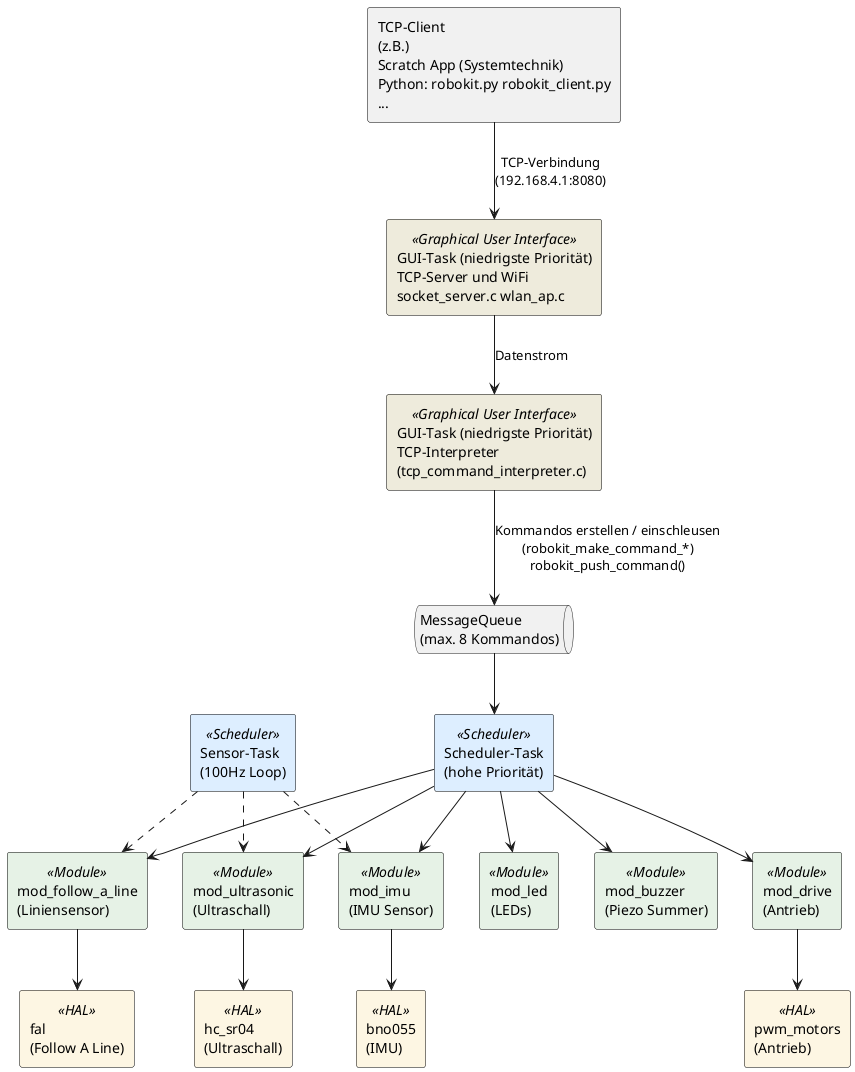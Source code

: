 @startuml
skinparam rectangle {
  BackgroundColor<<Graphical User Interface>> #EEEBDC
  BackgroundColor<<Scheduler>> #DDEEFF
  BackgroundColor<<Module>> #E6F2E6
  BackgroundColor<<HAL>> #FDF6E3
  BorderColor Black
}

rectangle "TCP-Client\n(z.B.)\nScratch App (Systemtechnik)\nPython: robokit.py robokit_client.py\n..." as Client
rectangle "GUI-Task (niedrigste Priorität)\nTCP-Server und WiFi\nsocket_server.c wlan_ap.c" <<Graphical User Interface>> as TCPServer

Client --> TCPServer : TCP-Verbindung\n(192.168.4.1:8080)


rectangle "GUI-Task (niedrigste Priorität)\nTCP-Interpreter\n(tcp_command_interpreter.c)" <<Graphical User Interface>> as TCPInterpreter

TCPServer --> TCPInterpreter : Datenstrom

queue KommandoQueue as "MessageQueue\n(max. 8 Kommandos)"
TCPInterpreter --> KommandoQueue : Kommandos erstellen / einschleusen\n(robokit_make_command_*)\nrobokit_push_command()

rectangle "Scheduler-Task\n(hohe Priorität)" <<Scheduler>> as Scheduler
KommandoQueue --> Scheduler


rectangle "mod_imu\n(IMU Sensor)" <<Module>> as ModIMU
rectangle "mod_ultrasonic\n(Ultraschall)" <<Module>> as ModUltra
rectangle "mod_follow_a_line\n(Liniensensor)" <<Module>> as ModFAL
rectangle "mod_drive\n(Antrieb)" <<Module>> as ModDrive
rectangle "mod_led\n(LEDs)" <<Module>> as ModLED
rectangle "mod_buzzer\n(Piezo Summer)" <<Module>> as ModBuz

Scheduler --> ModDrive
Scheduler --> ModLED
Scheduler --> ModIMU
Scheduler --> ModUltra
Scheduler --> ModFAL
Scheduler --> ModBuz

rectangle "Sensor-Task\n(100Hz Loop)" <<Scheduler>> as SensorTask
SensorTask ..> ModFAL
SensorTask ..> ModIMU
SensorTask ..> ModUltra

rectangle "pwm_motors\n(Antrieb)" <<HAL>> as HALDrive
rectangle "bno055\n(IMU)" <<HAL>> as HALIMU
rectangle "hc_sr04\n(Ultraschall)" <<HAL>> as HALUltra
rectangle "fal\n(Follow A Line)" <<HAL>> as HALFAL

ModDrive --> HALDrive
ModIMU --> HALIMU
ModUltra --> HALUltra
ModFAL --> HALFAL
@enduml